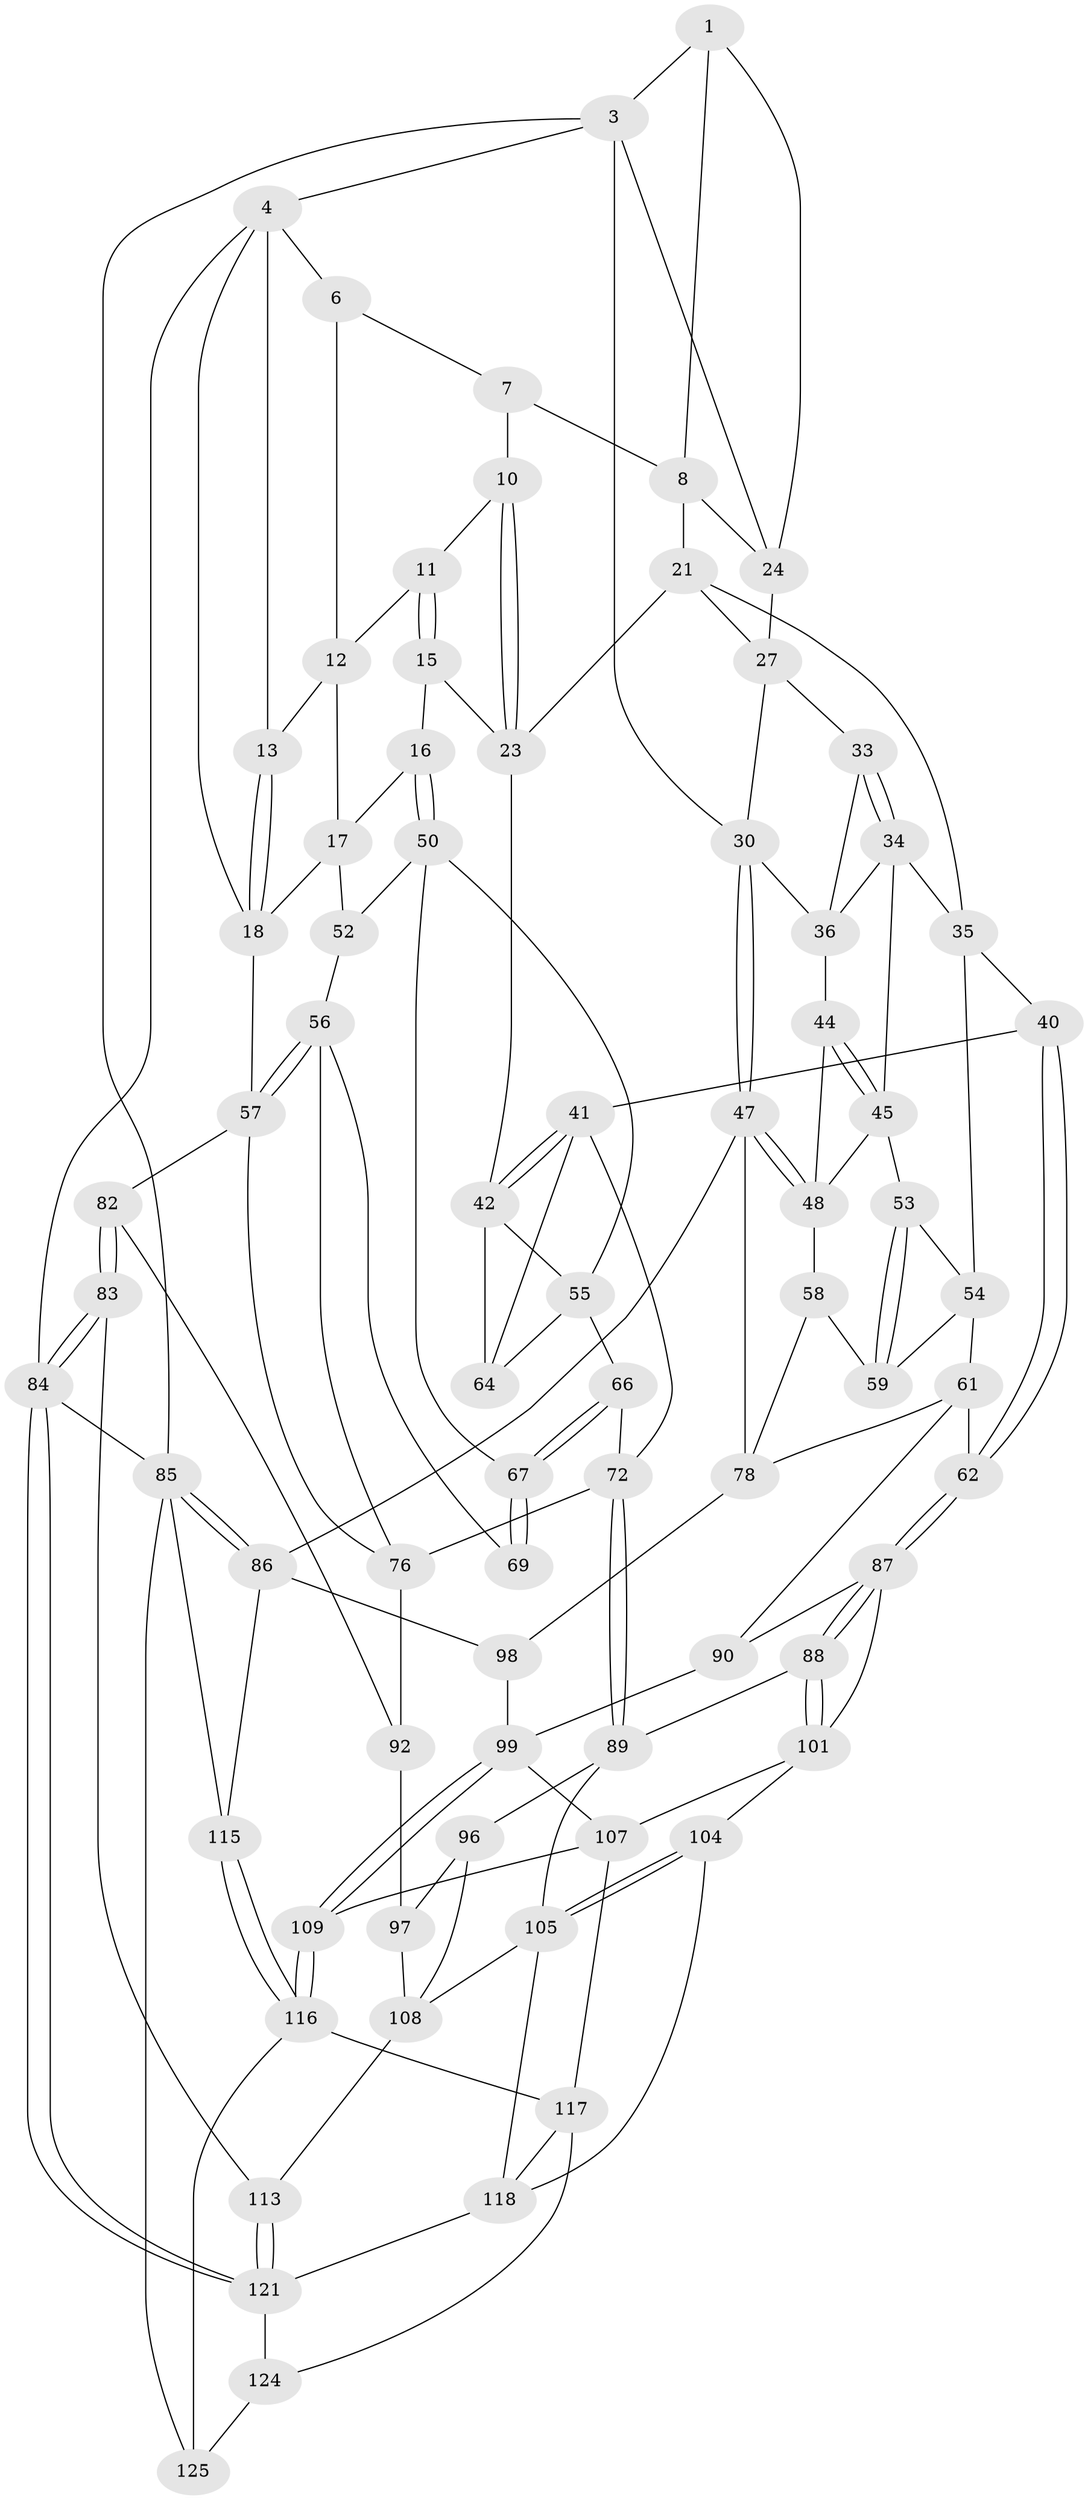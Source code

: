 // Generated by graph-tools (version 1.1) at 2025/24/03/03/25 07:24:40]
// undirected, 76 vertices, 163 edges
graph export_dot {
graph [start="1"]
  node [color=gray90,style=filled];
  1 [pos="+0.6658726813804708+0",super="+2"];
  3 [pos="+1+0",super="+29"];
  4 [pos="+0+0",super="+5"];
  6 [pos="+0.3789879819370717+0"];
  7 [pos="+0.5165917270024113+0",super="+9"];
  8 [pos="+0.7134678267556389+0.06510381817582785",super="+20"];
  10 [pos="+0.5526599470285881+0.1303395949858194"];
  11 [pos="+0.38469116451680396+0.01790291821158371"];
  12 [pos="+0.3777838998842971+0",super="+14"];
  13 [pos="+0.17869530056688462+0.03701435223907769"];
  15 [pos="+0.3696712837012198+0.20217134915460072"];
  16 [pos="+0.3413954012465817+0.20297821115827863"];
  17 [pos="+0.2651223611936325+0.17720975088073615",super="+25"];
  18 [pos="+0.10041813816114295+0.2405714362556047",super="+19"];
  21 [pos="+0.7224977121323627+0.11142545622285556",super="+22"];
  23 [pos="+0.5610055601187726+0.17910322815499818",super="+32"];
  24 [pos="+0.8300817401109917+0.06700269475162428",super="+26"];
  27 [pos="+0.8683454482455577+0.16844514306818925",super="+28"];
  30 [pos="+1+0.27458780516615594",super="+31"];
  33 [pos="+0.8016984882263567+0.22617020844103977"];
  34 [pos="+0.7675894590064756+0.2712344542524971",super="+38"];
  35 [pos="+0.6615391577857642+0.2219778197196229",super="+39"];
  36 [pos="+0.921093349977245+0.25001812642624444",super="+37"];
  40 [pos="+0.5769186435149515+0.4642851707374193"];
  41 [pos="+0.549218827527865+0.4506720388675748",super="+71"];
  42 [pos="+0.48233080071209555+0.3753095185881759",super="+43"];
  44 [pos="+0.8986598405264091+0.2923000783432033"];
  45 [pos="+0.8179763347189349+0.3513379420327752",super="+46"];
  47 [pos="+1+0.4313763629667806",super="+80"];
  48 [pos="+1+0.42803734591353954",super="+49"];
  50 [pos="+0.22767212567585948+0.3675883375222042",super="+51"];
  52 [pos="+0.16657475179323503+0.35596330538207965"];
  53 [pos="+0.7894511288453222+0.35239876011191146"];
  54 [pos="+0.7865026357295926+0.3542081268931176",super="+60"];
  55 [pos="+0.27129101221821583+0.38076855341966015",super="+65"];
  56 [pos="+0.0839163345326498+0.3970620986588833",super="+70"];
  57 [pos="+0+0.37509971776119994",super="+75"];
  58 [pos="+0.8857147713175083+0.4621368984999283",super="+74"];
  59 [pos="+0.8201121049585062+0.4012572436582854",super="+63"];
  61 [pos="+0.6068078416771392+0.48121958530786485",super="+79"];
  62 [pos="+0.5857488363346285+0.47287957565880095"];
  64 [pos="+0.34390018400111777+0.4583678288393787"];
  66 [pos="+0.20982153556326788+0.5280040190516018"];
  67 [pos="+0.20324805446970642+0.5124428751948222",super="+68"];
  69 [pos="+0.0698001352354321+0.482474849344072"];
  72 [pos="+0.34688561433544035+0.6461366682506753",super="+73"];
  76 [pos="+0.009160483683558731+0.5132054031604892",super="+77"];
  78 [pos="+0.8300587460022998+0.5654064912612367",super="+81"];
  82 [pos="+0+0.6746591194126015",super="+94"];
  83 [pos="+0+1",super="+114"];
  84 [pos="+0+1"];
  85 [pos="+1+1",super="+126"];
  86 [pos="+1+0.6814698889263225",super="+111"];
  87 [pos="+0.5413298172985677+0.5815069435026905",super="+91"];
  88 [pos="+0.39309628610598313+0.6997845119742605"];
  89 [pos="+0.37002673397571306+0.6885527751978703",super="+95"];
  90 [pos="+0.6982591688813147+0.7050195262091948"];
  92 [pos="+0.15177507676325253+0.654264325313154",super="+93"];
  96 [pos="+0.19030379457354848+0.7733370741419918"];
  97 [pos="+0.1716934292734851+0.7332941416243903",super="+102"];
  98 [pos="+0.7920400957942391+0.7703286788037795"];
  99 [pos="+0.740890920055521+0.7603084623796929",super="+100"];
  101 [pos="+0.45192298683295634+0.7535022766206626",super="+103"];
  104 [pos="+0.4738810772525769+0.843462605108585"];
  105 [pos="+0.26577324276327735+0.9085057367208714",super="+106"];
  107 [pos="+0.6654628906041716+0.7604456573715357",super="+110"];
  108 [pos="+0.07177861010917604+0.8230014843059177",super="+112"];
  109 [pos="+0.6909897914311428+0.8973425588796692"];
  113 [pos="+0.082515257269287+0.9052942643744853"];
  115 [pos="+0.8441582763980165+1"];
  116 [pos="+0.7053404171607343+0.9390313778998013",super="+119"];
  117 [pos="+0.5335773507890865+0.8930339812458387",super="+120"];
  118 [pos="+0.48747138720909844+0.8671834280258228",super="+122"];
  121 [pos="+0.04789592510194776+1",super="+123"];
  124 [pos="+0.5433365052318383+1"];
  125 [pos="+0.7048951446625022+1"];
  1 -- 8;
  1 -- 24;
  1 -- 3;
  3 -- 4;
  3 -- 85;
  3 -- 30;
  3 -- 24;
  4 -- 84;
  4 -- 18;
  4 -- 13;
  4 -- 6;
  6 -- 7;
  6 -- 12;
  7 -- 8;
  7 -- 10;
  8 -- 24;
  8 -- 21;
  10 -- 11;
  10 -- 23;
  10 -- 23;
  11 -- 12;
  11 -- 15;
  11 -- 15;
  12 -- 17;
  12 -- 13;
  13 -- 18;
  13 -- 18;
  15 -- 16;
  15 -- 23;
  16 -- 17;
  16 -- 50;
  16 -- 50;
  17 -- 18;
  17 -- 52;
  18 -- 57;
  21 -- 27;
  21 -- 35;
  21 -- 23;
  23 -- 42;
  24 -- 27;
  27 -- 33;
  27 -- 30;
  30 -- 47;
  30 -- 47;
  30 -- 36;
  33 -- 34;
  33 -- 34;
  33 -- 36;
  34 -- 35;
  34 -- 45;
  34 -- 36;
  35 -- 40;
  35 -- 54;
  36 -- 44;
  40 -- 41;
  40 -- 62;
  40 -- 62;
  41 -- 42;
  41 -- 42;
  41 -- 64;
  41 -- 72;
  42 -- 64;
  42 -- 55;
  44 -- 45;
  44 -- 45;
  44 -- 48;
  45 -- 53;
  45 -- 48;
  47 -- 48;
  47 -- 48;
  47 -- 86;
  47 -- 78;
  48 -- 58;
  50 -- 55;
  50 -- 67;
  50 -- 52;
  52 -- 56;
  53 -- 54;
  53 -- 59;
  53 -- 59;
  54 -- 59;
  54 -- 61;
  55 -- 64;
  55 -- 66;
  56 -- 57;
  56 -- 57;
  56 -- 76;
  56 -- 69;
  57 -- 82;
  57 -- 76;
  58 -- 59 [weight=2];
  58 -- 78;
  61 -- 62;
  61 -- 90;
  61 -- 78;
  62 -- 87;
  62 -- 87;
  66 -- 67;
  66 -- 67;
  66 -- 72;
  67 -- 69 [weight=2];
  67 -- 69;
  72 -- 89;
  72 -- 89;
  72 -- 76;
  76 -- 92;
  78 -- 98;
  82 -- 83 [weight=2];
  82 -- 83;
  82 -- 92;
  83 -- 84;
  83 -- 84;
  83 -- 113;
  84 -- 121;
  84 -- 121;
  84 -- 85;
  85 -- 86;
  85 -- 86;
  85 -- 125;
  85 -- 115;
  86 -- 98;
  86 -- 115;
  87 -- 88;
  87 -- 88;
  87 -- 90;
  87 -- 101;
  88 -- 89;
  88 -- 101;
  88 -- 101;
  89 -- 96;
  89 -- 105;
  90 -- 99;
  92 -- 97 [weight=2];
  96 -- 97;
  96 -- 108;
  97 -- 108;
  98 -- 99;
  99 -- 109;
  99 -- 109;
  99 -- 107;
  101 -- 104;
  101 -- 107;
  104 -- 105;
  104 -- 105;
  104 -- 118;
  105 -- 118;
  105 -- 108;
  107 -- 117;
  107 -- 109;
  108 -- 113;
  109 -- 116;
  109 -- 116;
  113 -- 121;
  113 -- 121;
  115 -- 116;
  115 -- 116;
  116 -- 125;
  116 -- 117;
  117 -- 118;
  117 -- 124;
  118 -- 121;
  121 -- 124;
  124 -- 125;
}

